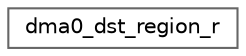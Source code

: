 digraph "Graphical Class Hierarchy"
{
 // LATEX_PDF_SIZE
  bgcolor="transparent";
  edge [fontname=Helvetica,fontsize=10,labelfontname=Helvetica,labelfontsize=10];
  node [fontname=Helvetica,fontsize=10,shape=box,height=0.2,width=0.4];
  rankdir="LR";
  Node0 [id="Node000000",label="dma0_dst_region_r",height=0.2,width=0.4,color="grey40", fillcolor="white", style="filled",URL="$structdma0__dst__region__r.html",tooltip=" "];
}
